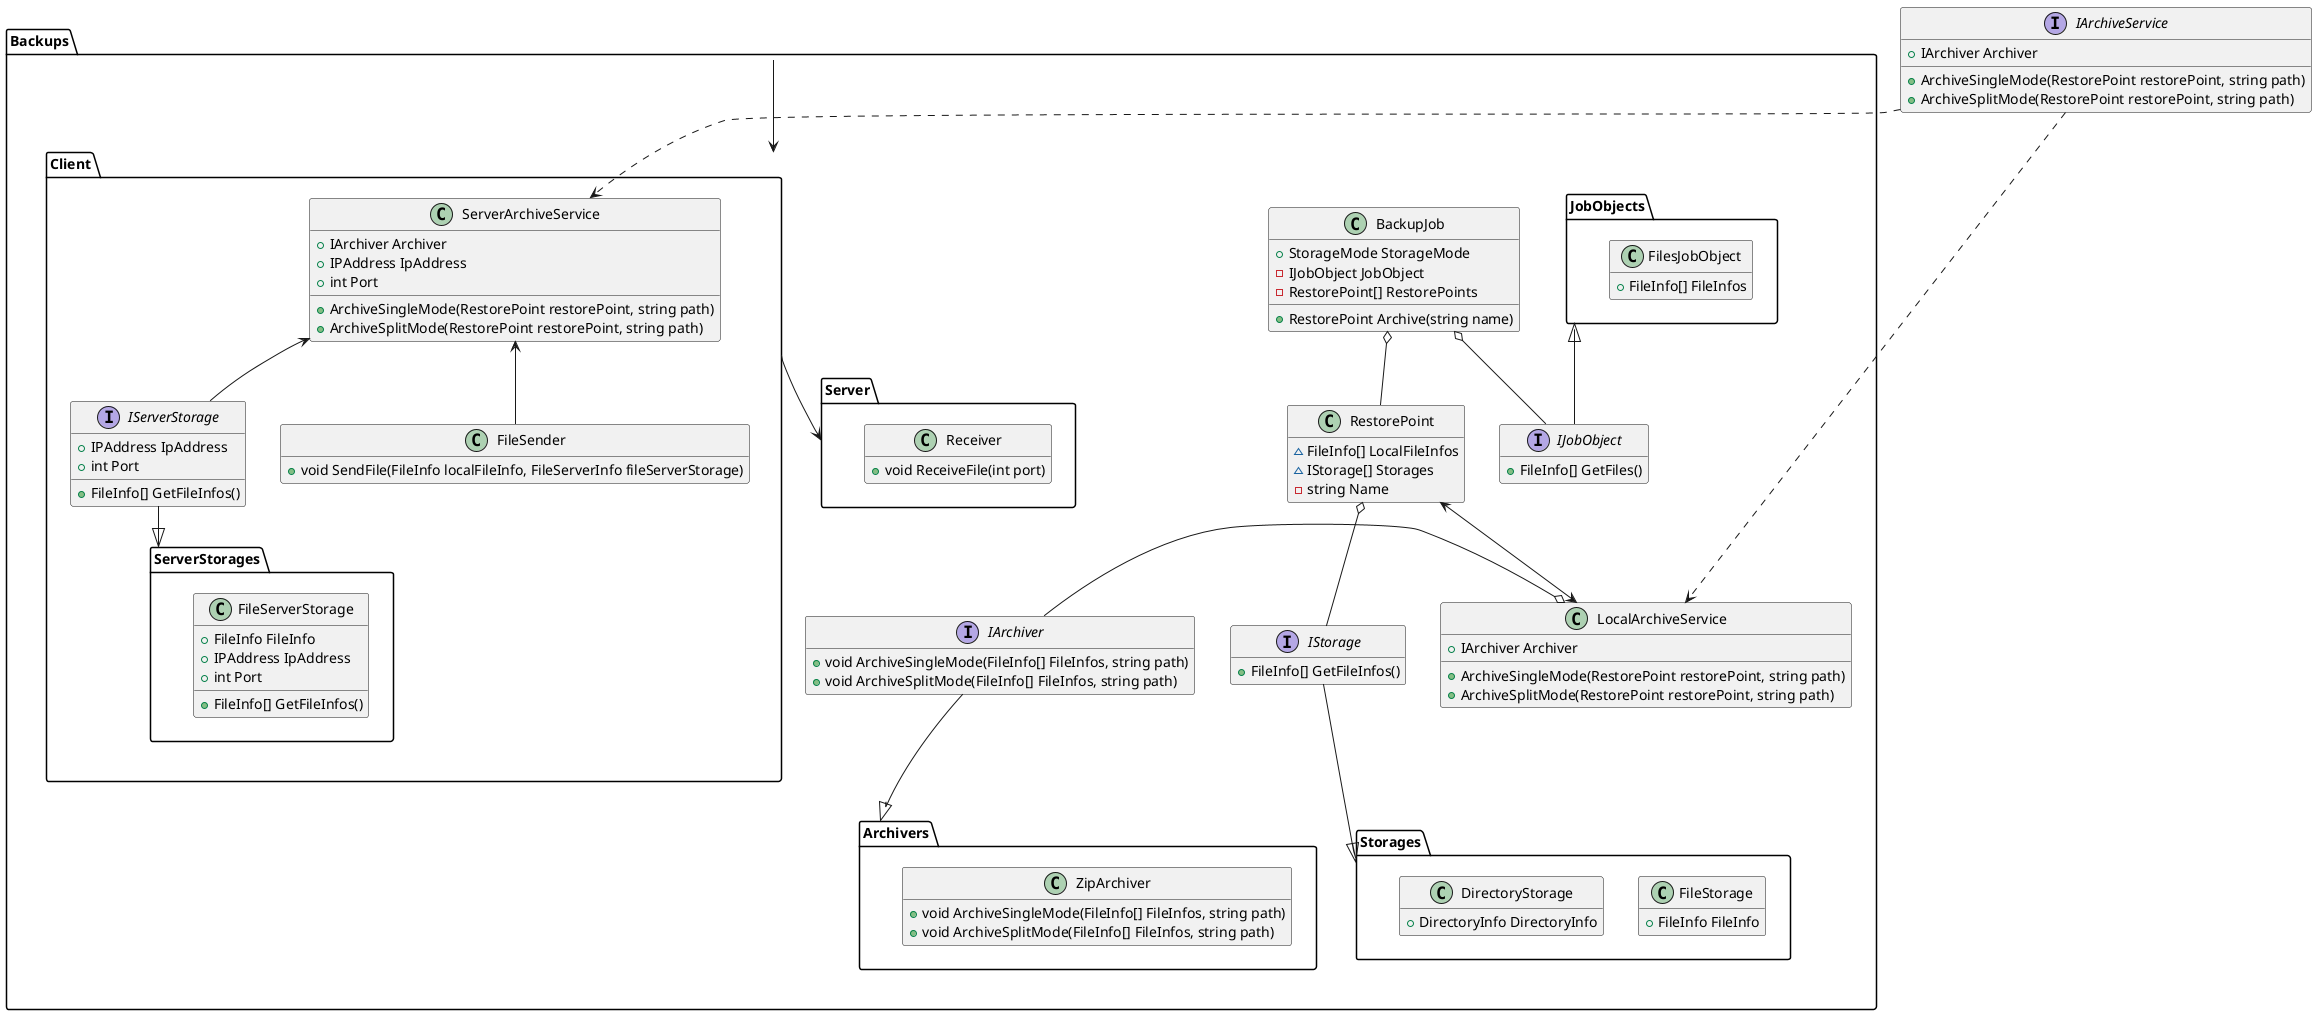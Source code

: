 ﻿@startuml

hide empty members

package Backups {
    class BackupJob {
        + StorageMode StorageMode
        - IJobObject JobObject
        - RestorePoint[] RestorePoints
        
        + RestorePoint Archive(string name)
    }
    
    interface IJobObject {
        + FileInfo[] GetFiles()
    }
    
    package JobObjects {
        class FilesJobObject {
            + FileInfo[] FileInfos
        }
    }
    
    class RestorePoint {
        ~ FileInfo[] LocalFileInfos
        ~ IStorage[] Storages
        - string Name
    }
    
    interface IStorage {
        + FileInfo[] GetFileInfos()
    }
    
    package Archivers {
        class ZipArchiver {
            + void ArchiveSingleMode(FileInfo[] FileInfos, string path)
            + void ArchiveSplitMode(FileInfo[] FileInfos, string path)
        }
    }
    
    interface IArchiver {
        + void ArchiveSingleMode(FileInfo[] FileInfos, string path)
        + void ArchiveSplitMode(FileInfo[] FileInfos, string path)
    }
    
    class LocalArchiveService {
        + IArchiver Archiver
        
        + ArchiveSingleMode(RestorePoint restorePoint, string path)
        + ArchiveSplitMode(RestorePoint restorePoint, string path)
    }
    
    package Storages {
        class FileStorage {
            + FileInfo FileInfo
        }
        
        class DirectoryStorage {
            + DirectoryInfo DirectoryInfo
        }
    }
}

package Backups.Client {
    class ServerArchiveService {
        + IArchiver Archiver
        + IPAddress IpAddress
        + int Port
                
        + ArchiveSingleMode(RestorePoint restorePoint, string path)
        + ArchiveSplitMode(RestorePoint restorePoint, string path)
    }
    
    package ServerStorages {
        class FileServerStorage {
            + FileInfo FileInfo
            + IPAddress IpAddress
            + int Port
            
            + FileInfo[] GetFileInfos()
        }
    }
    
    interface IServerStorage {
        + FileInfo[] GetFileInfos()
        + IPAddress IpAddress
        + int Port
    }
    
    class FileSender {
        + void SendFile(FileInfo localFileInfo, FileServerInfo fileServerStorage)
    }
}

package Backups.Server {
    class Receiver {
        + void ReceiveFile(int port)
    }
}

interface IArchiveService {
    + IArchiver Archiver
    
    + ArchiveSingleMode(RestorePoint restorePoint, string path)
    + ArchiveSplitMode(RestorePoint restorePoint, string path)
}

BackupJob o-- RestorePoint
RestorePoint o-- IStorage
BackupJob o-- IJobObject
RestorePoint <--> LocalArchiveService
JobObjects <|-- IJobObject
IStorage --|> Storages
IArchiver -o LocalArchiveService
IArchiver --|> Archivers
Backups --> Backups.Client
Backups.Client --> Backups.Server

ServerArchiveService <-- IServerStorage
ServerArchiveService <-- FileSender
IServerStorage --|> ServerStorages

IArchiveService ..> LocalArchiveService
IArchiveService ..> ServerArchiveService


@enduml